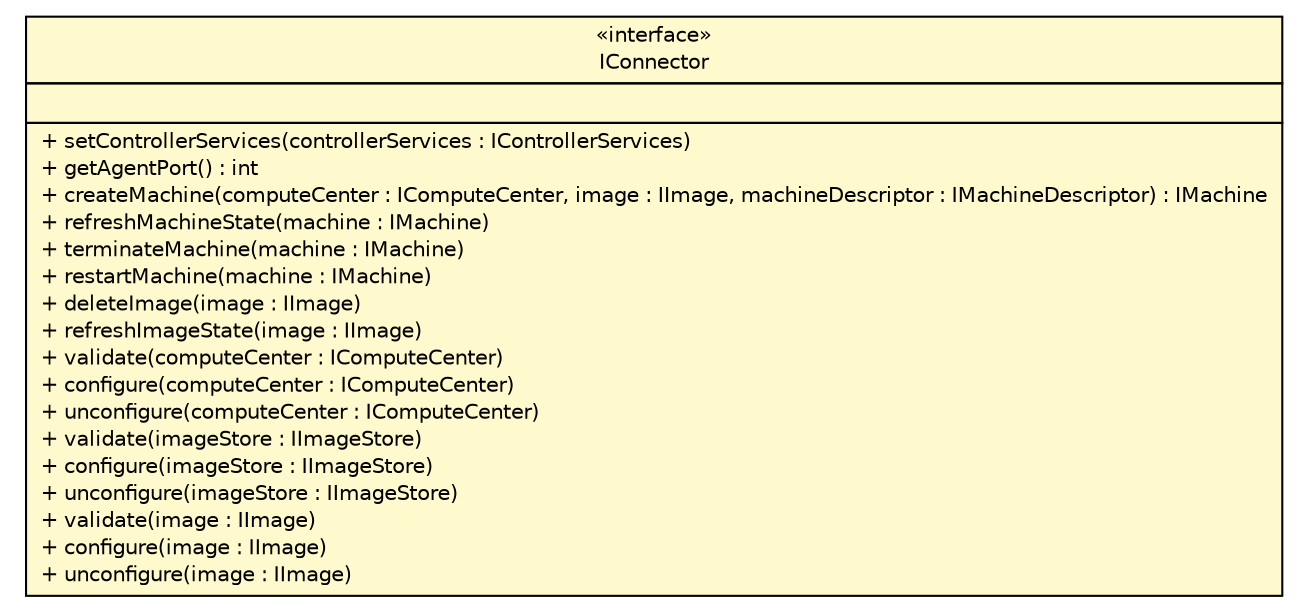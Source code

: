 #!/usr/local/bin/dot
#
# Class diagram 
# Generated by UMLGraph version 5.4 (http://www.umlgraph.org/)
#

digraph G {
	edge [fontname="Helvetica",fontsize=10,labelfontname="Helvetica",labelfontsize=10];
	node [fontname="Helvetica",fontsize=10,shape=plaintext];
	nodesep=0.25;
	ranksep=0.5;
	// com.singularity.ee.connectors.api.IConnector
	c660 [label=<<table title="com.singularity.ee.connectors.api.IConnector" border="0" cellborder="1" cellspacing="0" cellpadding="2" port="p" bgcolor="lemonChiffon" href="./IConnector.html">
		<tr><td><table border="0" cellspacing="0" cellpadding="1">
<tr><td align="center" balign="center"> &#171;interface&#187; </td></tr>
<tr><td align="center" balign="center"> IConnector </td></tr>
		</table></td></tr>
		<tr><td><table border="0" cellspacing="0" cellpadding="1">
<tr><td align="left" balign="left">  </td></tr>
		</table></td></tr>
		<tr><td><table border="0" cellspacing="0" cellpadding="1">
<tr><td align="left" balign="left"> + setControllerServices(controllerServices : IControllerServices) </td></tr>
<tr><td align="left" balign="left"> + getAgentPort() : int </td></tr>
<tr><td align="left" balign="left"> + createMachine(computeCenter : IComputeCenter, image : IImage, machineDescriptor : IMachineDescriptor) : IMachine </td></tr>
<tr><td align="left" balign="left"> + refreshMachineState(machine : IMachine) </td></tr>
<tr><td align="left" balign="left"> + terminateMachine(machine : IMachine) </td></tr>
<tr><td align="left" balign="left"> + restartMachine(machine : IMachine) </td></tr>
<tr><td align="left" balign="left"> + deleteImage(image : IImage) </td></tr>
<tr><td align="left" balign="left"> + refreshImageState(image : IImage) </td></tr>
<tr><td align="left" balign="left"> + validate(computeCenter : IComputeCenter) </td></tr>
<tr><td align="left" balign="left"> + configure(computeCenter : IComputeCenter) </td></tr>
<tr><td align="left" balign="left"> + unconfigure(computeCenter : IComputeCenter) </td></tr>
<tr><td align="left" balign="left"> + validate(imageStore : IImageStore) </td></tr>
<tr><td align="left" balign="left"> + configure(imageStore : IImageStore) </td></tr>
<tr><td align="left" balign="left"> + unconfigure(imageStore : IImageStore) </td></tr>
<tr><td align="left" balign="left"> + validate(image : IImage) </td></tr>
<tr><td align="left" balign="left"> + configure(image : IImage) </td></tr>
<tr><td align="left" balign="left"> + unconfigure(image : IImage) </td></tr>
		</table></td></tr>
		</table>>, URL="./IConnector.html", fontname="Helvetica", fontcolor="black", fontsize=10.0];
}

